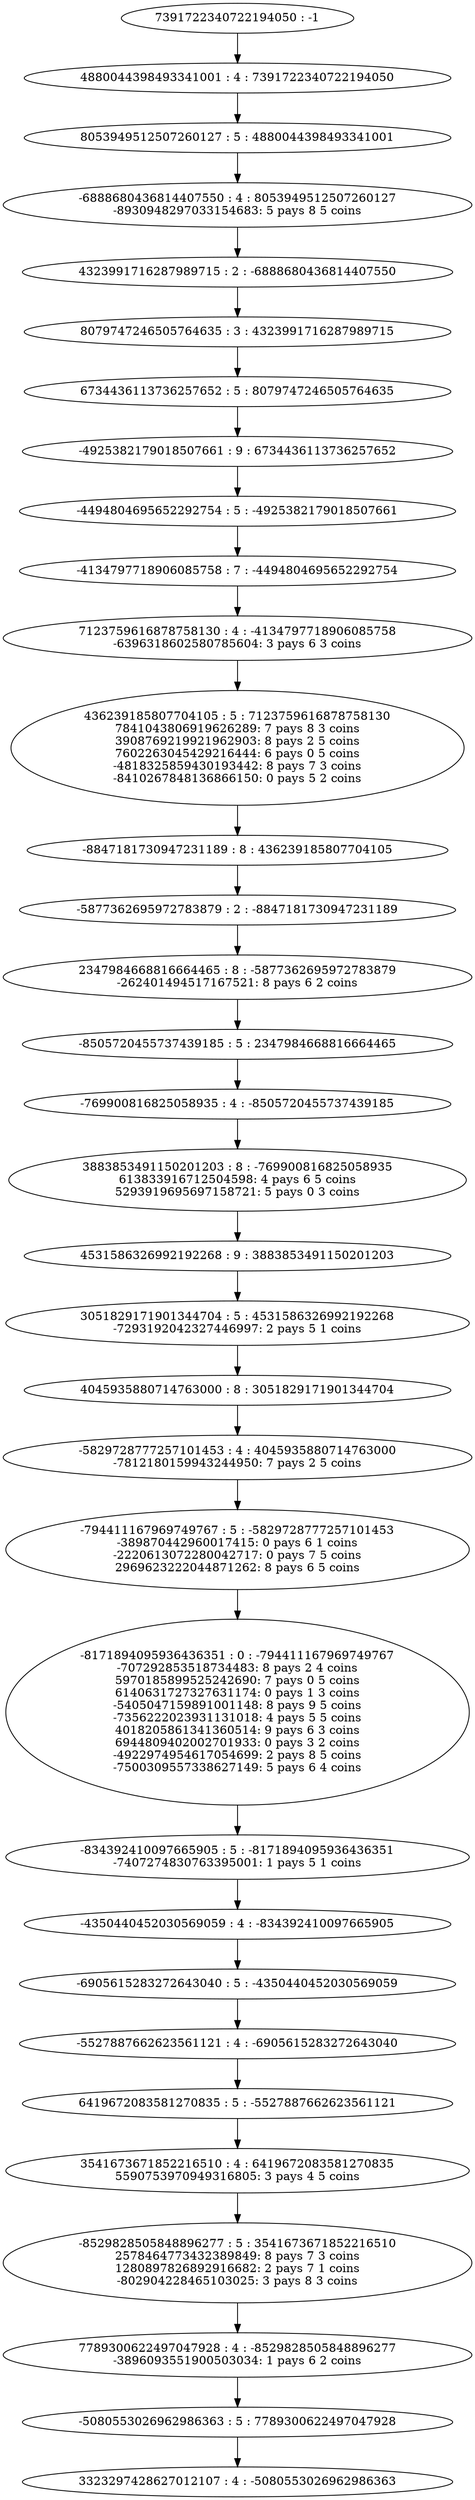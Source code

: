digraph "plots_10_80.0_100.0_1000000.0_6000.0_2880000.0/tree_0_33.dot" {
	0 [label="7391722340722194050 : -1"]
	1 [label="4880044398493341001 : 4 : 7391722340722194050
"]
	2 [label="8053949512507260127 : 5 : 4880044398493341001
"]
	3 [label="-6888680436814407550 : 4 : 8053949512507260127
-8930948297033154683: 5 pays 8 5 coins
"]
	4 [label="4323991716287989715 : 2 : -6888680436814407550
"]
	5 [label="8079747246505764635 : 3 : 4323991716287989715
"]
	6 [label="6734436113736257652 : 5 : 8079747246505764635
"]
	7 [label="-4925382179018507661 : 9 : 6734436113736257652
"]
	8 [label="-4494804695652292754 : 5 : -4925382179018507661
"]
	9 [label="-4134797718906085758 : 7 : -4494804695652292754
"]
	10 [label="7123759616878758130 : 4 : -4134797718906085758
-6396318602580785604: 3 pays 6 3 coins
"]
	11 [label="436239185807704105 : 5 : 7123759616878758130
7841043806919626289: 7 pays 8 3 coins
3908769219921962903: 8 pays 2 5 coins
7602263045429216444: 6 pays 0 5 coins
-4818325859430193442: 8 pays 7 3 coins
-8410267848136866150: 0 pays 5 2 coins
"]
	12 [label="-8847181730947231189 : 8 : 436239185807704105
"]
	13 [label="-5877362695972783879 : 2 : -8847181730947231189
"]
	14 [label="2347984668816664465 : 8 : -5877362695972783879
-262401494517167521: 8 pays 6 2 coins
"]
	15 [label="-8505720455737439185 : 5 : 2347984668816664465
"]
	16 [label="-769900816825058935 : 4 : -8505720455737439185
"]
	17 [label="3883853491150201203 : 8 : -769900816825058935
613833916712504598: 4 pays 6 5 coins
5293919695697158721: 5 pays 0 3 coins
"]
	18 [label="4531586326992192268 : 9 : 3883853491150201203
"]
	19 [label="3051829171901344704 : 5 : 4531586326992192268
-7293192042327446997: 2 pays 5 1 coins
"]
	20 [label="4045935880714763000 : 8 : 3051829171901344704
"]
	21 [label="-5829728777257101453 : 4 : 4045935880714763000
-7812180159943244950: 7 pays 2 5 coins
"]
	22 [label="-794411167969749767 : 5 : -5829728777257101453
-389870442960017415: 0 pays 6 1 coins
-2220613072280042717: 0 pays 7 5 coins
2969623222044871262: 8 pays 6 5 coins
"]
	23 [label="-8171894095936436351 : 0 : -794411167969749767
-707292853518734483: 8 pays 2 4 coins
5970185899525242690: 7 pays 0 5 coins
6140631727327631174: 0 pays 1 3 coins
-5405047159891001148: 8 pays 9 5 coins
-7356222023931131018: 4 pays 5 5 coins
4018205861341360514: 9 pays 6 3 coins
6944809402002701933: 0 pays 3 2 coins
-4922974954617054699: 2 pays 8 5 coins
-7500309557338627149: 5 pays 6 4 coins
"]
	24 [label="-834392410097665905 : 5 : -8171894095936436351
-7407274830763395001: 1 pays 5 1 coins
"]
	25 [label="-4350440452030569059 : 4 : -834392410097665905
"]
	26 [label="-6905615283272643040 : 5 : -4350440452030569059
"]
	27 [label="-5527887662623561121 : 4 : -6905615283272643040
"]
	28 [label="6419672083581270835 : 5 : -5527887662623561121
"]
	29 [label="3541673671852216510 : 4 : 6419672083581270835
5590753970949316805: 3 pays 4 5 coins
"]
	30 [label="-8529828505848896277 : 5 : 3541673671852216510
2578464773432389849: 8 pays 7 3 coins
1280897826892916682: 2 pays 7 1 coins
-802904228465103025: 3 pays 8 3 coins
"]
	31 [label="7789300622497047928 : 4 : -8529828505848896277
-3896093551900503034: 1 pays 6 2 coins
"]
	32 [label="-5080553026962986363 : 5 : 7789300622497047928
"]
	33 [label="3323297428627012107 : 4 : -5080553026962986363
"]
	0 -> 1
	1 -> 2
	2 -> 3
	3 -> 4
	4 -> 5
	5 -> 6
	6 -> 7
	7 -> 8
	8 -> 9
	9 -> 10
	10 -> 11
	11 -> 12
	12 -> 13
	13 -> 14
	14 -> 15
	15 -> 16
	16 -> 17
	17 -> 18
	18 -> 19
	19 -> 20
	20 -> 21
	21 -> 22
	22 -> 23
	23 -> 24
	24 -> 25
	25 -> 26
	26 -> 27
	27 -> 28
	28 -> 29
	29 -> 30
	30 -> 31
	31 -> 32
	32 -> 33
}
